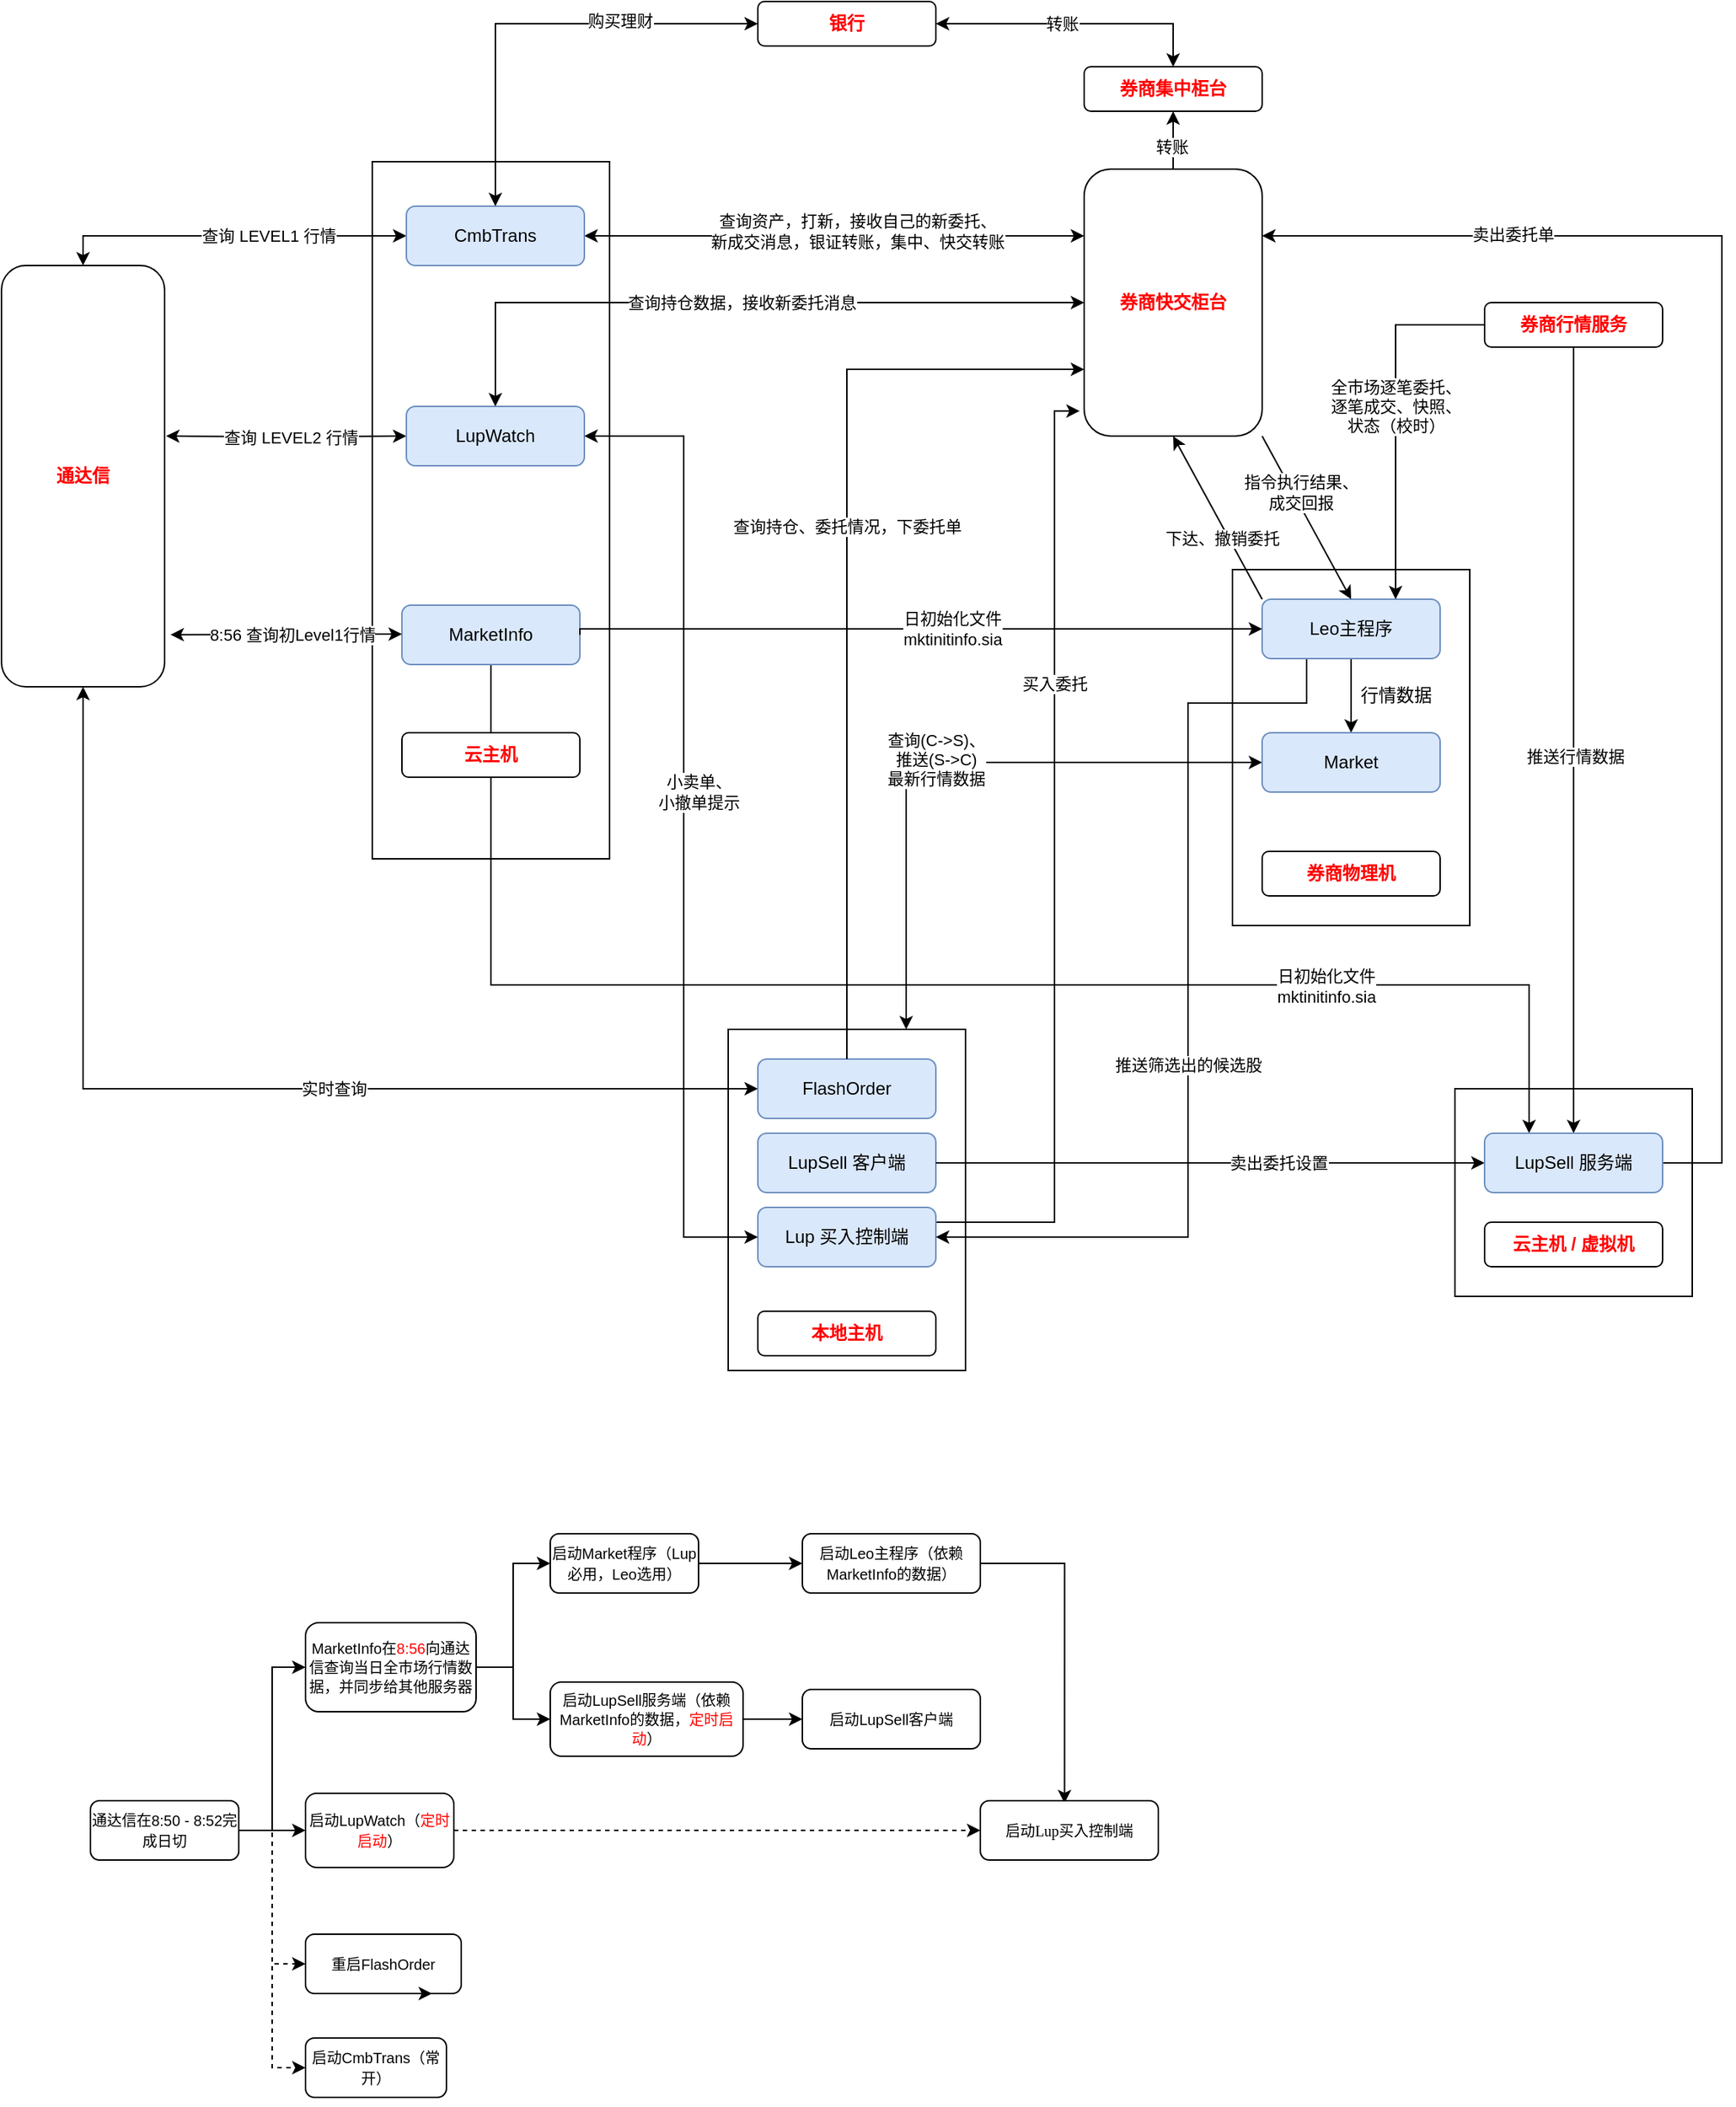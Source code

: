 <mxfile version="14.8.4" type="github">
  <diagram id="zWjm_z63V3XgTVhYP8XZ" name="Page-1">
    <mxGraphModel dx="1055" dy="600" grid="1" gridSize="10" guides="1" tooltips="1" connect="1" arrows="1" fold="1" page="1" pageScale="1" pageWidth="1200" pageHeight="1920" math="0" shadow="0">
      <root>
        <mxCell id="0" />
        <mxCell id="1" parent="0" />
        <mxCell id="GFzgaptC59pULxbVYTi3-101" value="" style="rounded=0;whiteSpace=wrap;html=1;" parent="1" vertex="1">
          <mxGeometry x="1010" y="840" width="160" height="140" as="geometry" />
        </mxCell>
        <mxCell id="GFzgaptC59pULxbVYTi3-2" value="" style="rounded=0;whiteSpace=wrap;html=1;" parent="1" vertex="1">
          <mxGeometry x="520" y="800" width="160" height="230" as="geometry" />
        </mxCell>
        <mxCell id="GFzgaptC59pULxbVYTi3-75" style="edgeStyle=orthogonalEdgeStyle;rounded=0;orthogonalLoop=1;jettySize=auto;html=1;exitX=0;exitY=0.5;exitDx=0;exitDy=0;entryX=0.5;entryY=1;entryDx=0;entryDy=0;fontColor=#FF0000;startArrow=classic;startFill=1;" parent="1" source="GFzgaptC59pULxbVYTi3-3" target="GFzgaptC59pULxbVYTi3-17" edge="1">
          <mxGeometry relative="1" as="geometry" />
        </mxCell>
        <mxCell id="GFzgaptC59pULxbVYTi3-76" value="实时查询" style="edgeLabel;html=1;align=center;verticalAlign=middle;resizable=0;points=[];" parent="GFzgaptC59pULxbVYTi3-75" vertex="1" connectable="0">
          <mxGeometry x="0.005" y="1" relative="1" as="geometry">
            <mxPoint x="79" y="-1" as="offset" />
          </mxGeometry>
        </mxCell>
        <mxCell id="GFzgaptC59pULxbVYTi3-3" value="FlashOrder" style="rounded=1;whiteSpace=wrap;html=1;fillColor=#dae8fc;strokeColor=#6c8ebf;" parent="1" vertex="1">
          <mxGeometry x="540" y="820" width="120" height="40" as="geometry" />
        </mxCell>
        <mxCell id="GFzgaptC59pULxbVYTi3-4" value="LupSell 客户端" style="rounded=1;whiteSpace=wrap;html=1;fillColor=#dae8fc;strokeColor=#6c8ebf;" parent="1" vertex="1">
          <mxGeometry x="540" y="870" width="120" height="40" as="geometry" />
        </mxCell>
        <mxCell id="GFzgaptC59pULxbVYTi3-56" style="edgeStyle=orthogonalEdgeStyle;rounded=0;orthogonalLoop=1;jettySize=auto;html=1;exitX=1;exitY=0.25;exitDx=0;exitDy=0;startArrow=none;startFill=0;entryX=-0.025;entryY=0.906;entryDx=0;entryDy=0;entryPerimeter=0;" parent="1" source="GFzgaptC59pULxbVYTi3-5" target="GFzgaptC59pULxbVYTi3-18" edge="1">
          <mxGeometry relative="1" as="geometry">
            <mxPoint x="660" y="955" as="sourcePoint" />
            <mxPoint x="800" y="400" as="targetPoint" />
            <Array as="points">
              <mxPoint x="740" y="930" />
              <mxPoint x="740" y="383" />
            </Array>
          </mxGeometry>
        </mxCell>
        <mxCell id="GFzgaptC59pULxbVYTi3-58" value="买入委托" style="edgeLabel;html=1;align=center;verticalAlign=middle;resizable=0;points=[];" parent="GFzgaptC59pULxbVYTi3-56" vertex="1" connectable="0">
          <mxGeometry x="-0.495" y="-2" relative="1" as="geometry">
            <mxPoint x="-2" y="-281" as="offset" />
          </mxGeometry>
        </mxCell>
        <mxCell id="GFzgaptC59pULxbVYTi3-5" value="Lup 买入控制端" style="rounded=1;whiteSpace=wrap;html=1;fillColor=#dae8fc;strokeColor=#6c8ebf;" parent="1" vertex="1">
          <mxGeometry x="540" y="920" width="120" height="40" as="geometry" />
        </mxCell>
        <mxCell id="GFzgaptC59pULxbVYTi3-7" value="" style="rounded=0;whiteSpace=wrap;html=1;" parent="1" vertex="1">
          <mxGeometry x="280" y="215" width="160" height="470" as="geometry" />
        </mxCell>
        <mxCell id="GFzgaptC59pULxbVYTi3-39" style="edgeStyle=orthogonalEdgeStyle;rounded=0;orthogonalLoop=1;jettySize=auto;html=1;exitX=1;exitY=0.5;exitDx=0;exitDy=0;entryX=0;entryY=0.25;entryDx=0;entryDy=0;startArrow=classic;startFill=1;" parent="1" source="GFzgaptC59pULxbVYTi3-8" target="GFzgaptC59pULxbVYTi3-18" edge="1">
          <mxGeometry relative="1" as="geometry">
            <Array as="points">
              <mxPoint x="460" y="265" />
              <mxPoint x="460" y="265" />
            </Array>
          </mxGeometry>
        </mxCell>
        <mxCell id="GFzgaptC59pULxbVYTi3-84" value="查询资产，打新，接收自己的新委托、&lt;br&gt;新成交消息，银证转账，集中、快交转账" style="edgeLabel;html=1;align=center;verticalAlign=middle;resizable=0;points=[];" parent="GFzgaptC59pULxbVYTi3-39" vertex="1" connectable="0">
          <mxGeometry x="0.216" relative="1" as="geometry">
            <mxPoint x="-21" y="-3" as="offset" />
          </mxGeometry>
        </mxCell>
        <mxCell id="GFzgaptC59pULxbVYTi3-44" style="edgeStyle=orthogonalEdgeStyle;rounded=0;orthogonalLoop=1;jettySize=auto;html=1;entryX=0;entryY=0.5;entryDx=0;entryDy=0;startArrow=classic;startFill=1;" parent="1" target="GFzgaptC59pULxbVYTi3-10" edge="1">
          <mxGeometry relative="1" as="geometry">
            <mxPoint x="141" y="400" as="sourcePoint" />
            <Array as="points" />
          </mxGeometry>
        </mxCell>
        <mxCell id="GFzgaptC59pULxbVYTi3-80" value="查询 LEVEL2 行情" style="edgeLabel;html=1;align=center;verticalAlign=middle;resizable=0;points=[];" parent="GFzgaptC59pULxbVYTi3-44" vertex="1" connectable="0">
          <mxGeometry x="-0.06" y="1" relative="1" as="geometry">
            <mxPoint x="7" y="1" as="offset" />
          </mxGeometry>
        </mxCell>
        <mxCell id="GFzgaptC59pULxbVYTi3-48" style="edgeStyle=orthogonalEdgeStyle;rounded=0;orthogonalLoop=1;jettySize=auto;html=1;exitX=0.5;exitY=0;exitDx=0;exitDy=0;entryX=0.5;entryY=1;entryDx=0;entryDy=0;startArrow=none;startFill=0;" parent="1" source="GFzgaptC59pULxbVYTi3-18" target="GFzgaptC59pULxbVYTi3-86" edge="1">
          <mxGeometry relative="1" as="geometry" />
        </mxCell>
        <mxCell id="GFzgaptC59pULxbVYTi3-49" value="转账" style="edgeLabel;html=1;align=center;verticalAlign=middle;resizable=0;points=[];" parent="GFzgaptC59pULxbVYTi3-48" vertex="1" connectable="0">
          <mxGeometry x="0.163" y="1" relative="1" as="geometry">
            <mxPoint y="7" as="offset" />
          </mxGeometry>
        </mxCell>
        <mxCell id="GFzgaptC59pULxbVYTi3-91" style="edgeStyle=orthogonalEdgeStyle;rounded=0;orthogonalLoop=1;jettySize=auto;html=1;exitX=0;exitY=0.5;exitDx=0;exitDy=0;entryX=0.5;entryY=0;entryDx=0;entryDy=0;fontColor=#FF0000;startArrow=classic;startFill=1;" parent="1" source="GFzgaptC59pULxbVYTi3-8" target="GFzgaptC59pULxbVYTi3-17" edge="1">
          <mxGeometry relative="1" as="geometry">
            <Array as="points">
              <mxPoint x="85" y="265" />
            </Array>
          </mxGeometry>
        </mxCell>
        <mxCell id="GFzgaptC59pULxbVYTi3-93" value="查询 LEVEL1 行情" style="edgeLabel;html=1;align=center;verticalAlign=middle;resizable=0;points=[];" parent="GFzgaptC59pULxbVYTi3-91" vertex="1" connectable="0">
          <mxGeometry x="-0.216" relative="1" as="geometry">
            <mxPoint as="offset" />
          </mxGeometry>
        </mxCell>
        <mxCell id="GFzgaptC59pULxbVYTi3-8" value="CmbTrans" style="rounded=1;whiteSpace=wrap;html=1;fillColor=#dae8fc;strokeColor=#6c8ebf;" parent="1" vertex="1">
          <mxGeometry x="303" y="245" width="120" height="40" as="geometry" />
        </mxCell>
        <mxCell id="9MpZREbGWWfROIw2DjPy-7" style="edgeStyle=orthogonalEdgeStyle;rounded=0;orthogonalLoop=1;jettySize=auto;html=1;exitX=0.5;exitY=1;exitDx=0;exitDy=0;entryX=0.25;entryY=0;entryDx=0;entryDy=0;shadow=0;startArrow=none;startFill=0;" parent="1" source="GFzgaptC59pULxbVYTi3-9" target="GFzgaptC59pULxbVYTi3-71" edge="1">
          <mxGeometry relative="1" as="geometry">
            <Array as="points">
              <mxPoint x="360" y="770" />
              <mxPoint x="1060" y="770" />
            </Array>
          </mxGeometry>
        </mxCell>
        <mxCell id="9MpZREbGWWfROIw2DjPy-8" value="日初始化文件&lt;br&gt;mktinitinfo.sia" style="edgeLabel;html=1;align=center;verticalAlign=middle;resizable=0;points=[];" parent="9MpZREbGWWfROIw2DjPy-7" vertex="1" connectable="0">
          <mxGeometry x="0.449" y="-1" relative="1" as="geometry">
            <mxPoint x="43" as="offset" />
          </mxGeometry>
        </mxCell>
        <mxCell id="GFzgaptC59pULxbVYTi3-9" value="MarketInfo" style="rounded=1;whiteSpace=wrap;html=1;fillColor=#dae8fc;strokeColor=#6c8ebf;" parent="1" vertex="1">
          <mxGeometry x="300" y="514" width="120" height="40" as="geometry" />
        </mxCell>
        <mxCell id="GFzgaptC59pULxbVYTi3-10" value="LupWatch" style="rounded=1;whiteSpace=wrap;html=1;fillColor=#dae8fc;strokeColor=#6c8ebf;" parent="1" vertex="1">
          <mxGeometry x="303" y="380" width="120" height="40" as="geometry" />
        </mxCell>
        <mxCell id="GFzgaptC59pULxbVYTi3-12" value="" style="rounded=0;whiteSpace=wrap;html=1;" parent="1" vertex="1">
          <mxGeometry x="860" y="490" width="160" height="240" as="geometry" />
        </mxCell>
        <mxCell id="GFzgaptC59pULxbVYTi3-11" value="券商物理机" style="rounded=1;whiteSpace=wrap;html=1;fontColor=#FF0000;fontStyle=1" parent="1" vertex="1">
          <mxGeometry x="880" y="680" width="120" height="30" as="geometry" />
        </mxCell>
        <mxCell id="GFzgaptC59pULxbVYTi3-20" style="edgeStyle=orthogonalEdgeStyle;rounded=0;orthogonalLoop=1;jettySize=auto;html=1;exitX=0.5;exitY=1;exitDx=0;exitDy=0;entryX=0.5;entryY=0;entryDx=0;entryDy=0;" parent="1" source="GFzgaptC59pULxbVYTi3-13" target="GFzgaptC59pULxbVYTi3-14" edge="1">
          <mxGeometry relative="1" as="geometry" />
        </mxCell>
        <mxCell id="GFzgaptC59pULxbVYTi3-22" style="rounded=0;orthogonalLoop=1;jettySize=auto;html=1;exitX=0;exitY=0;exitDx=0;exitDy=0;entryX=0.5;entryY=1;entryDx=0;entryDy=0;startArrow=none;startFill=0;" parent="1" source="GFzgaptC59pULxbVYTi3-13" target="GFzgaptC59pULxbVYTi3-18" edge="1">
          <mxGeometry relative="1" as="geometry" />
        </mxCell>
        <mxCell id="GFzgaptC59pULxbVYTi3-23" value="下达、撤销委托" style="edgeLabel;html=1;align=center;verticalAlign=middle;resizable=0;points=[];" parent="GFzgaptC59pULxbVYTi3-22" vertex="1" connectable="0">
          <mxGeometry x="-0.215" y="4" relative="1" as="geometry">
            <mxPoint as="offset" />
          </mxGeometry>
        </mxCell>
        <mxCell id="9MpZREbGWWfROIw2DjPy-3" style="edgeStyle=orthogonalEdgeStyle;rounded=0;orthogonalLoop=1;jettySize=auto;html=1;exitX=0.25;exitY=1;exitDx=0;exitDy=0;entryX=1;entryY=0.5;entryDx=0;entryDy=0;startArrow=none;startFill=0;fillColor=#e51400;" parent="1" source="GFzgaptC59pULxbVYTi3-13" target="GFzgaptC59pULxbVYTi3-5" edge="1">
          <mxGeometry relative="1" as="geometry">
            <Array as="points">
              <mxPoint x="910" y="580" />
              <mxPoint x="830" y="580" />
              <mxPoint x="830" y="940" />
            </Array>
          </mxGeometry>
        </mxCell>
        <mxCell id="9MpZREbGWWfROIw2DjPy-4" value="推送筛选出的候选股" style="edgeLabel;html=1;align=center;verticalAlign=middle;resizable=0;points=[];" parent="9MpZREbGWWfROIw2DjPy-3" vertex="1" connectable="0">
          <mxGeometry x="-0.11" relative="1" as="geometry">
            <mxPoint y="69" as="offset" />
          </mxGeometry>
        </mxCell>
        <mxCell id="GFzgaptC59pULxbVYTi3-13" value="Leo主程序" style="rounded=1;whiteSpace=wrap;html=1;fillColor=#dae8fc;strokeColor=#6c8ebf;" parent="1" vertex="1">
          <mxGeometry x="880" y="510" width="120" height="40" as="geometry" />
        </mxCell>
        <mxCell id="GFzgaptC59pULxbVYTi3-46" style="edgeStyle=orthogonalEdgeStyle;rounded=0;orthogonalLoop=1;jettySize=auto;html=1;exitX=0;exitY=0.5;exitDx=0;exitDy=0;entryX=0.75;entryY=0;entryDx=0;entryDy=0;startArrow=classic;startFill=1;" parent="1" source="GFzgaptC59pULxbVYTi3-14" target="GFzgaptC59pULxbVYTi3-2" edge="1">
          <mxGeometry relative="1" as="geometry" />
        </mxCell>
        <mxCell id="GFzgaptC59pULxbVYTi3-54" value="查询(C-&amp;gt;S)、&lt;br&gt;推送(S-&amp;gt;C)&lt;br&gt;最新行情数据" style="edgeLabel;html=1;align=center;verticalAlign=middle;resizable=0;points=[];" parent="GFzgaptC59pULxbVYTi3-46" vertex="1" connectable="0">
          <mxGeometry x="0.505" y="3" relative="1" as="geometry">
            <mxPoint x="17" y="-78" as="offset" />
          </mxGeometry>
        </mxCell>
        <mxCell id="GFzgaptC59pULxbVYTi3-14" value="Market" style="rounded=1;whiteSpace=wrap;html=1;fillColor=#dae8fc;strokeColor=#6c8ebf;" parent="1" vertex="1">
          <mxGeometry x="880" y="600" width="120" height="40" as="geometry" />
        </mxCell>
        <mxCell id="GFzgaptC59pULxbVYTi3-34" style="edgeStyle=orthogonalEdgeStyle;rounded=0;orthogonalLoop=1;jettySize=auto;html=1;exitX=0;exitY=0.5;exitDx=0;exitDy=0;entryX=0.5;entryY=0;entryDx=0;entryDy=0;startArrow=classic;startFill=1;" parent="1" source="GFzgaptC59pULxbVYTi3-47" target="GFzgaptC59pULxbVYTi3-8" edge="1">
          <mxGeometry relative="1" as="geometry" />
        </mxCell>
        <mxCell id="GFzgaptC59pULxbVYTi3-35" value="购买理财" style="edgeLabel;html=1;align=center;verticalAlign=middle;resizable=0;points=[];" parent="GFzgaptC59pULxbVYTi3-34" vertex="1" connectable="0">
          <mxGeometry x="-0.092" y="3" relative="1" as="geometry">
            <mxPoint x="43" y="-5" as="offset" />
          </mxGeometry>
        </mxCell>
        <mxCell id="GFzgaptC59pULxbVYTi3-41" style="edgeStyle=orthogonalEdgeStyle;rounded=0;orthogonalLoop=1;jettySize=auto;html=1;startArrow=classic;startFill=1;exitX=1.036;exitY=0.938;exitDx=0;exitDy=0;exitPerimeter=0;" parent="1" edge="1">
          <mxGeometry relative="1" as="geometry">
            <mxPoint x="143.96" y="533.892" as="sourcePoint" />
            <Array as="points">
              <mxPoint x="144" y="533.5" />
            </Array>
            <mxPoint x="300" y="533.5" as="targetPoint" />
          </mxGeometry>
        </mxCell>
        <mxCell id="GFzgaptC59pULxbVYTi3-42" value="8:56 查询初Level1行情" style="edgeLabel;html=1;align=center;verticalAlign=middle;resizable=0;points=[];" parent="GFzgaptC59pULxbVYTi3-41" vertex="1" connectable="0">
          <mxGeometry x="-0.24" y="1" relative="1" as="geometry">
            <mxPoint x="22" y="1" as="offset" />
          </mxGeometry>
        </mxCell>
        <mxCell id="GFzgaptC59pULxbVYTi3-17" value="通达信" style="rounded=1;whiteSpace=wrap;html=1;fontColor=#FF0000;fontStyle=1" parent="1" vertex="1">
          <mxGeometry x="30" y="285" width="110" height="284" as="geometry" />
        </mxCell>
        <mxCell id="GFzgaptC59pULxbVYTi3-25" style="edgeStyle=none;rounded=0;orthogonalLoop=1;jettySize=auto;html=1;exitX=1;exitY=1;exitDx=0;exitDy=0;entryX=0.5;entryY=0;entryDx=0;entryDy=0;startArrow=none;startFill=0;" parent="1" source="GFzgaptC59pULxbVYTi3-18" target="GFzgaptC59pULxbVYTi3-13" edge="1">
          <mxGeometry relative="1" as="geometry" />
        </mxCell>
        <mxCell id="GFzgaptC59pULxbVYTi3-27" value="指令执行结果、&lt;br&gt;成交回报" style="edgeLabel;html=1;align=center;verticalAlign=middle;resizable=0;points=[];" parent="GFzgaptC59pULxbVYTi3-25" vertex="1" connectable="0">
          <mxGeometry x="-0.277" y="4" relative="1" as="geometry">
            <mxPoint as="offset" />
          </mxGeometry>
        </mxCell>
        <mxCell id="GFzgaptC59pULxbVYTi3-81" style="edgeStyle=orthogonalEdgeStyle;rounded=0;orthogonalLoop=1;jettySize=auto;html=1;exitX=0;exitY=0.5;exitDx=0;exitDy=0;fontColor=#FF0000;startArrow=classic;startFill=1;" parent="1" source="GFzgaptC59pULxbVYTi3-18" edge="1">
          <mxGeometry relative="1" as="geometry">
            <Array as="points">
              <mxPoint x="363" y="310" />
            </Array>
            <mxPoint x="363" y="380" as="targetPoint" />
          </mxGeometry>
        </mxCell>
        <mxCell id="GFzgaptC59pULxbVYTi3-82" value="查询持仓数据，接收新委托消息" style="edgeLabel;html=1;align=center;verticalAlign=middle;resizable=0;points=[];" parent="GFzgaptC59pULxbVYTi3-81" vertex="1" connectable="0">
          <mxGeometry x="-0.38" y="3" relative="1" as="geometry">
            <mxPoint x="-86" y="-3" as="offset" />
          </mxGeometry>
        </mxCell>
        <mxCell id="GFzgaptC59pULxbVYTi3-18" value="券商快交柜台" style="rounded=1;whiteSpace=wrap;html=1;fontStyle=1;fontColor=#FF0000;" parent="1" vertex="1">
          <mxGeometry x="760" y="220" width="120" height="180" as="geometry" />
        </mxCell>
        <mxCell id="GFzgaptC59pULxbVYTi3-28" style="edgeStyle=orthogonalEdgeStyle;rounded=0;orthogonalLoop=1;jettySize=auto;html=1;exitX=0;exitY=0.5;exitDx=0;exitDy=0;entryX=0.75;entryY=0;entryDx=0;entryDy=0;startArrow=none;startFill=0;" parent="1" source="GFzgaptC59pULxbVYTi3-19" target="GFzgaptC59pULxbVYTi3-13" edge="1">
          <mxGeometry relative="1" as="geometry" />
        </mxCell>
        <mxCell id="GFzgaptC59pULxbVYTi3-30" value="全市场逐笔委托、&lt;br&gt;逐笔成交、快照、&lt;br&gt;状态（校时）" style="edgeLabel;html=1;align=center;verticalAlign=middle;resizable=0;points=[];" parent="GFzgaptC59pULxbVYTi3-28" vertex="1" connectable="0">
          <mxGeometry x="-0.414" y="3" relative="1" as="geometry">
            <mxPoint x="-3" y="43" as="offset" />
          </mxGeometry>
        </mxCell>
        <mxCell id="GFzgaptC59pULxbVYTi3-19" value="券商行情服务" style="rounded=1;whiteSpace=wrap;html=1;fontColor=#FF0000;fontStyle=1" parent="1" vertex="1">
          <mxGeometry x="1030" y="310" width="120" height="30" as="geometry" />
        </mxCell>
        <mxCell id="GFzgaptC59pULxbVYTi3-36" value="行情数据" style="text;html=1;resizable=0;autosize=1;align=center;verticalAlign=middle;points=[];fillColor=none;strokeColor=none;rounded=0;" parent="1" vertex="1">
          <mxGeometry x="940" y="565" width="60" height="20" as="geometry" />
        </mxCell>
        <mxCell id="GFzgaptC59pULxbVYTi3-47" value="银行" style="rounded=1;whiteSpace=wrap;html=1;fontColor=#FF0000;fontStyle=1" parent="1" vertex="1">
          <mxGeometry x="540" y="107" width="120" height="30" as="geometry" />
        </mxCell>
        <mxCell id="GFzgaptC59pULxbVYTi3-51" style="edgeStyle=orthogonalEdgeStyle;rounded=0;orthogonalLoop=1;jettySize=auto;html=1;entryX=0;entryY=0.75;entryDx=0;entryDy=0;startArrow=none;startFill=0;exitX=0.5;exitY=0;exitDx=0;exitDy=0;" parent="1" source="GFzgaptC59pULxbVYTi3-3" target="GFzgaptC59pULxbVYTi3-18" edge="1">
          <mxGeometry relative="1" as="geometry">
            <mxPoint x="650" y="820" as="sourcePoint" />
            <Array as="points">
              <mxPoint x="600" y="355" />
            </Array>
          </mxGeometry>
        </mxCell>
        <mxCell id="GFzgaptC59pULxbVYTi3-77" value="查询持仓、委托情况，下委托单" style="edgeLabel;html=1;align=center;verticalAlign=middle;resizable=0;points=[];" parent="GFzgaptC59pULxbVYTi3-51" vertex="1" connectable="0">
          <mxGeometry x="0.205" y="2" relative="1" as="geometry">
            <mxPoint x="2" y="17" as="offset" />
          </mxGeometry>
        </mxCell>
        <mxCell id="GFzgaptC59pULxbVYTi3-55" style="edgeStyle=orthogonalEdgeStyle;rounded=0;orthogonalLoop=1;jettySize=auto;html=1;exitX=1;exitY=0.5;exitDx=0;exitDy=0;entryX=0;entryY=0.5;entryDx=0;entryDy=0;startArrow=none;startFill=0;" parent="1" source="GFzgaptC59pULxbVYTi3-4" target="GFzgaptC59pULxbVYTi3-71" edge="1">
          <mxGeometry relative="1" as="geometry">
            <Array as="points">
              <mxPoint x="910" y="890" />
              <mxPoint x="910" y="890" />
            </Array>
          </mxGeometry>
        </mxCell>
        <mxCell id="GFzgaptC59pULxbVYTi3-57" value="卖出委托设置" style="edgeLabel;html=1;align=center;verticalAlign=middle;resizable=0;points=[];" parent="GFzgaptC59pULxbVYTi3-55" vertex="1" connectable="0">
          <mxGeometry x="-0.424" y="-1" relative="1" as="geometry">
            <mxPoint x="124" y="-1" as="offset" />
          </mxGeometry>
        </mxCell>
        <mxCell id="GFzgaptC59pULxbVYTi3-68" style="edgeStyle=orthogonalEdgeStyle;rounded=0;orthogonalLoop=1;jettySize=auto;html=1;fontColor=#000000;startArrow=none;startFill=0;exitX=1;exitY=0.5;exitDx=0;exitDy=0;" parent="1" source="GFzgaptC59pULxbVYTi3-9" edge="1">
          <mxGeometry relative="1" as="geometry">
            <mxPoint x="880" y="530" as="targetPoint" />
            <Array as="points">
              <mxPoint x="420" y="530" />
            </Array>
            <mxPoint x="420" y="530" as="sourcePoint" />
          </mxGeometry>
        </mxCell>
        <mxCell id="GFzgaptC59pULxbVYTi3-69" value="日初始化文件&lt;br&gt;mktinitinfo.sia" style="edgeLabel;html=1;align=center;verticalAlign=middle;resizable=0;points=[];fontColor=#000000;" parent="GFzgaptC59pULxbVYTi3-68" vertex="1" connectable="0">
          <mxGeometry x="-0.184" y="2" relative="1" as="geometry">
            <mxPoint x="65" y="2" as="offset" />
          </mxGeometry>
        </mxCell>
        <mxCell id="GFzgaptC59pULxbVYTi3-72" style="edgeStyle=orthogonalEdgeStyle;rounded=0;orthogonalLoop=1;jettySize=auto;html=1;exitX=0.433;exitY=1;exitDx=0;exitDy=0;fontColor=#FF0000;startArrow=none;startFill=0;exitPerimeter=0;entryX=0.5;entryY=0;entryDx=0;entryDy=0;" parent="1" source="GFzgaptC59pULxbVYTi3-19" target="GFzgaptC59pULxbVYTi3-71" edge="1">
          <mxGeometry relative="1" as="geometry">
            <mxPoint x="1090" y="880" as="targetPoint" />
            <Array as="points">
              <mxPoint x="1090" y="340" />
            </Array>
          </mxGeometry>
        </mxCell>
        <mxCell id="9MpZREbGWWfROIw2DjPy-2" value="推送行情数据" style="edgeLabel;html=1;align=center;verticalAlign=middle;resizable=0;points=[];" parent="GFzgaptC59pULxbVYTi3-72" vertex="1" connectable="0">
          <mxGeometry x="0.055" y="1" relative="1" as="geometry">
            <mxPoint as="offset" />
          </mxGeometry>
        </mxCell>
        <mxCell id="GFzgaptC59pULxbVYTi3-73" style="edgeStyle=orthogonalEdgeStyle;rounded=0;orthogonalLoop=1;jettySize=auto;html=1;exitX=1;exitY=0.5;exitDx=0;exitDy=0;fontColor=#FF0000;startArrow=none;startFill=0;entryX=1;entryY=0.25;entryDx=0;entryDy=0;" parent="1" source="GFzgaptC59pULxbVYTi3-71" target="GFzgaptC59pULxbVYTi3-18" edge="1">
          <mxGeometry relative="1" as="geometry">
            <Array as="points">
              <mxPoint x="1190" y="890" />
              <mxPoint x="1190" y="265" />
            </Array>
          </mxGeometry>
        </mxCell>
        <mxCell id="GFzgaptC59pULxbVYTi3-104" value="卖出委托单" style="edgeLabel;html=1;align=center;verticalAlign=middle;resizable=0;points=[];fontColor=#000000;" parent="GFzgaptC59pULxbVYTi3-73" vertex="1" connectable="0">
          <mxGeometry x="0.654" y="-1" relative="1" as="geometry">
            <mxPoint as="offset" />
          </mxGeometry>
        </mxCell>
        <mxCell id="GFzgaptC59pULxbVYTi3-71" value="LupSell 服务端" style="rounded=1;whiteSpace=wrap;html=1;fillColor=#dae8fc;strokeColor=#6c8ebf;" parent="1" vertex="1">
          <mxGeometry x="1030" y="870" width="120" height="40" as="geometry" />
        </mxCell>
        <mxCell id="GFzgaptC59pULxbVYTi3-87" style="edgeStyle=orthogonalEdgeStyle;rounded=0;orthogonalLoop=1;jettySize=auto;html=1;exitX=0.5;exitY=0;exitDx=0;exitDy=0;entryX=1;entryY=0.5;entryDx=0;entryDy=0;fontColor=#FF0000;startArrow=classic;startFill=1;" parent="1" source="GFzgaptC59pULxbVYTi3-86" target="GFzgaptC59pULxbVYTi3-47" edge="1">
          <mxGeometry relative="1" as="geometry" />
        </mxCell>
        <mxCell id="GFzgaptC59pULxbVYTi3-95" value="转账" style="edgeLabel;html=1;align=center;verticalAlign=middle;resizable=0;points=[];" parent="GFzgaptC59pULxbVYTi3-87" vertex="1" connectable="0">
          <mxGeometry x="0.106" relative="1" as="geometry">
            <mxPoint as="offset" />
          </mxGeometry>
        </mxCell>
        <mxCell id="GFzgaptC59pULxbVYTi3-86" value="券商集中柜台" style="rounded=1;whiteSpace=wrap;html=1;fontColor=#FF0000;fontStyle=1;fontSize=12;" parent="1" vertex="1">
          <mxGeometry x="760" y="151" width="120" height="30" as="geometry" />
        </mxCell>
        <mxCell id="GFzgaptC59pULxbVYTi3-6" value="云主机" style="rounded=1;whiteSpace=wrap;html=1;fontColor=#FF0000;fontStyle=1" parent="1" vertex="1">
          <mxGeometry x="300" y="600" width="120" height="30" as="geometry" />
        </mxCell>
        <mxCell id="GFzgaptC59pULxbVYTi3-102" value="云主机 / 虚拟机" style="rounded=1;whiteSpace=wrap;html=1;fontColor=#FF0000;fontStyle=1" parent="1" vertex="1">
          <mxGeometry x="1030" y="930" width="120" height="30" as="geometry" />
        </mxCell>
        <mxCell id="GFzgaptC59pULxbVYTi3-1" value="本地主机" style="rounded=1;whiteSpace=wrap;html=1;fontColor=#FF0000;fontStyle=1" parent="1" vertex="1">
          <mxGeometry x="540" y="990" width="120" height="30" as="geometry" />
        </mxCell>
        <mxCell id="GFzgaptC59pULxbVYTi3-78" style="edgeStyle=orthogonalEdgeStyle;rounded=0;orthogonalLoop=1;jettySize=auto;html=1;exitX=1;exitY=0.5;exitDx=0;exitDy=0;entryX=0;entryY=0.5;entryDx=0;entryDy=0;fontColor=#FF0000;startArrow=classic;startFill=1;" parent="1" source="GFzgaptC59pULxbVYTi3-10" target="GFzgaptC59pULxbVYTi3-5" edge="1">
          <mxGeometry relative="1" as="geometry">
            <Array as="points">
              <mxPoint x="490" y="400" />
              <mxPoint x="490" y="940" />
            </Array>
          </mxGeometry>
        </mxCell>
        <mxCell id="GFzgaptC59pULxbVYTi3-79" value="小卖单、&lt;br&gt;小撤单提示" style="edgeLabel;html=1;align=center;verticalAlign=middle;resizable=0;points=[];" parent="GFzgaptC59pULxbVYTi3-78" vertex="1" connectable="0">
          <mxGeometry x="-0.065" y="-1" relative="1" as="geometry">
            <mxPoint x="11" as="offset" />
          </mxGeometry>
        </mxCell>
        <mxCell id="YGjzsFuAqEHbAgfM_WPp-7" style="edgeStyle=orthogonalEdgeStyle;rounded=0;orthogonalLoop=1;jettySize=auto;html=1;exitX=1;exitY=0.5;exitDx=0;exitDy=0;" parent="1" source="YGjzsFuAqEHbAgfM_WPp-2" target="YGjzsFuAqEHbAgfM_WPp-4" edge="1">
          <mxGeometry relative="1" as="geometry" />
        </mxCell>
        <mxCell id="YGjzsFuAqEHbAgfM_WPp-8" style="edgeStyle=orthogonalEdgeStyle;rounded=0;orthogonalLoop=1;jettySize=auto;html=1;exitX=1;exitY=0.5;exitDx=0;exitDy=0;entryX=0;entryY=0.5;entryDx=0;entryDy=0;" parent="1" source="YGjzsFuAqEHbAgfM_WPp-2" target="YGjzsFuAqEHbAgfM_WPp-3" edge="1">
          <mxGeometry relative="1" as="geometry" />
        </mxCell>
        <mxCell id="YGjzsFuAqEHbAgfM_WPp-9" style="edgeStyle=orthogonalEdgeStyle;rounded=0;orthogonalLoop=1;jettySize=auto;html=1;exitX=1;exitY=0.5;exitDx=0;exitDy=0;entryX=0;entryY=0.5;entryDx=0;entryDy=0;dashed=1;" parent="1" source="YGjzsFuAqEHbAgfM_WPp-2" target="YGjzsFuAqEHbAgfM_WPp-5" edge="1">
          <mxGeometry relative="1" as="geometry" />
        </mxCell>
        <mxCell id="YGjzsFuAqEHbAgfM_WPp-22" style="edgeStyle=orthogonalEdgeStyle;rounded=0;orthogonalLoop=1;jettySize=auto;html=1;exitX=1;exitY=0.5;exitDx=0;exitDy=0;entryX=0;entryY=0.5;entryDx=0;entryDy=0;dashed=1;" parent="1" source="YGjzsFuAqEHbAgfM_WPp-2" target="YGjzsFuAqEHbAgfM_WPp-21" edge="1">
          <mxGeometry relative="1" as="geometry" />
        </mxCell>
        <mxCell id="YGjzsFuAqEHbAgfM_WPp-2" value="&lt;p class=&quot;MsoNormal&quot; style=&quot;line-height: 10.0pt&quot;&gt;&lt;span style=&quot;font-size: 7.5pt&quot;&gt;通达信在&lt;span lang=&quot;EN-US&quot;&gt;8:50 - 8:52&lt;/span&gt;完成日切&lt;span lang=&quot;EN-US&quot;&gt;&lt;/span&gt;&lt;/span&gt;&lt;/p&gt;" style="rounded=1;whiteSpace=wrap;html=1;" parent="1" vertex="1">
          <mxGeometry x="90" y="1320" width="100" height="40" as="geometry" />
        </mxCell>
        <mxCell id="YGjzsFuAqEHbAgfM_WPp-17" style="edgeStyle=orthogonalEdgeStyle;rounded=0;orthogonalLoop=1;jettySize=auto;html=1;exitX=1;exitY=0.5;exitDx=0;exitDy=0;entryX=0;entryY=0.5;entryDx=0;entryDy=0;" parent="1" source="YGjzsFuAqEHbAgfM_WPp-3" target="YGjzsFuAqEHbAgfM_WPp-10" edge="1">
          <mxGeometry relative="1" as="geometry" />
        </mxCell>
        <mxCell id="YGjzsFuAqEHbAgfM_WPp-19" style="edgeStyle=orthogonalEdgeStyle;rounded=0;orthogonalLoop=1;jettySize=auto;html=1;exitX=1;exitY=0.5;exitDx=0;exitDy=0;entryX=0;entryY=0.5;entryDx=0;entryDy=0;" parent="1" source="YGjzsFuAqEHbAgfM_WPp-3" target="YGjzsFuAqEHbAgfM_WPp-12" edge="1">
          <mxGeometry relative="1" as="geometry" />
        </mxCell>
        <mxCell id="YGjzsFuAqEHbAgfM_WPp-3" value="&lt;p class=&quot;MsoNormal&quot; style=&quot;line-height: 10.0pt&quot;&gt;&lt;span lang=&quot;EN-US&quot; style=&quot;font-size: 7.5pt&quot;&gt;MarketInfo&lt;/span&gt;&lt;span style=&quot;font-size: 7.5pt&quot;&gt;在&lt;span lang=&quot;EN-US&quot; style=&quot;color: red&quot;&gt;8:56&lt;/span&gt;向通达信查询当日全市场行情数据，并同步给其他服务器&lt;span lang=&quot;EN-US&quot;&gt;&lt;/span&gt;&lt;/span&gt;&lt;/p&gt;" style="rounded=1;whiteSpace=wrap;html=1;" parent="1" vertex="1">
          <mxGeometry x="235" y="1200" width="115" height="60" as="geometry" />
        </mxCell>
        <mxCell id="YGjzsFuAqEHbAgfM_WPp-15" style="edgeStyle=orthogonalEdgeStyle;rounded=0;orthogonalLoop=1;jettySize=auto;html=1;exitX=1;exitY=0.5;exitDx=0;exitDy=0;entryX=0;entryY=0.5;entryDx=0;entryDy=0;dashed=1;" parent="1" source="YGjzsFuAqEHbAgfM_WPp-4" target="YGjzsFuAqEHbAgfM_WPp-14" edge="1">
          <mxGeometry relative="1" as="geometry" />
        </mxCell>
        <mxCell id="YGjzsFuAqEHbAgfM_WPp-4" value="&lt;p class=&quot;MsoNormal&quot; style=&quot;line-height: 10.0pt&quot;&gt;&lt;span style=&quot;font-size: 7.5pt&quot;&gt;启动&lt;span lang=&quot;EN-US&quot;&gt;LupWatch&lt;/span&gt;（&lt;font color=&quot;#ff0000&quot;&gt;定时&lt;/font&gt;&lt;span style=&quot;color: red&quot;&gt;启动&lt;/span&gt;）&lt;span lang=&quot;EN-US&quot;&gt;&lt;/span&gt;&lt;/span&gt;&lt;/p&gt;" style="rounded=1;whiteSpace=wrap;html=1;" parent="1" vertex="1">
          <mxGeometry x="235" y="1315" width="100" height="50" as="geometry" />
        </mxCell>
        <mxCell id="YGjzsFuAqEHbAgfM_WPp-5" value="&lt;p class=&quot;MsoNormal&quot; style=&quot;line-height: 10.0pt&quot;&gt;&lt;span style=&quot;font-size: 7.5pt&quot;&gt;重启&lt;span lang=&quot;EN-US&quot;&gt;FlashOrder&lt;/span&gt;&lt;/span&gt;&lt;/p&gt;" style="rounded=1;whiteSpace=wrap;html=1;" parent="1" vertex="1">
          <mxGeometry x="235" y="1410" width="105" height="40" as="geometry" />
        </mxCell>
        <mxCell id="YGjzsFuAqEHbAgfM_WPp-6" style="edgeStyle=orthogonalEdgeStyle;rounded=0;orthogonalLoop=1;jettySize=auto;html=1;exitX=0.75;exitY=1;exitDx=0;exitDy=0;entryX=0.812;entryY=1.021;entryDx=0;entryDy=0;entryPerimeter=0;" parent="1" source="YGjzsFuAqEHbAgfM_WPp-5" target="YGjzsFuAqEHbAgfM_WPp-5" edge="1">
          <mxGeometry relative="1" as="geometry" />
        </mxCell>
        <mxCell id="YGjzsFuAqEHbAgfM_WPp-18" style="edgeStyle=orthogonalEdgeStyle;rounded=0;orthogonalLoop=1;jettySize=auto;html=1;exitX=1;exitY=0.5;exitDx=0;exitDy=0;entryX=0;entryY=0.5;entryDx=0;entryDy=0;" parent="1" source="YGjzsFuAqEHbAgfM_WPp-10" target="YGjzsFuAqEHbAgfM_WPp-11" edge="1">
          <mxGeometry relative="1" as="geometry" />
        </mxCell>
        <mxCell id="YGjzsFuAqEHbAgfM_WPp-10" value="&lt;p class=&quot;MsoNormal&quot; style=&quot;line-height: 10.0pt&quot;&gt;&lt;span style=&quot;font-size: 7.5pt&quot;&gt;启动&lt;span lang=&quot;EN-US&quot;&gt;Market&lt;/span&gt;程序（Lup必用，Leo选用）&lt;span lang=&quot;EN-US&quot;&gt;&lt;/span&gt;&lt;/span&gt;&lt;/p&gt;" style="rounded=1;whiteSpace=wrap;html=1;" parent="1" vertex="1">
          <mxGeometry x="400" y="1140" width="100" height="40" as="geometry" />
        </mxCell>
        <mxCell id="YGjzsFuAqEHbAgfM_WPp-16" style="edgeStyle=orthogonalEdgeStyle;rounded=0;orthogonalLoop=1;jettySize=auto;html=1;exitX=1;exitY=0.5;exitDx=0;exitDy=0;entryX=0.473;entryY=0.043;entryDx=0;entryDy=0;entryPerimeter=0;" parent="1" source="YGjzsFuAqEHbAgfM_WPp-11" target="YGjzsFuAqEHbAgfM_WPp-14" edge="1">
          <mxGeometry relative="1" as="geometry" />
        </mxCell>
        <mxCell id="YGjzsFuAqEHbAgfM_WPp-11" value="&lt;p class=&quot;MsoNormal&quot; style=&quot;line-height: 10.0pt&quot;&gt;&lt;span style=&quot;font-size: 7.5pt&quot;&gt;启动&lt;span lang=&quot;EN-US&quot;&gt;Leo&lt;/span&gt;主程序（依赖&lt;span lang=&quot;EN-US&quot;&gt;MarketInfo&lt;/span&gt;的数据）&lt;span lang=&quot;EN-US&quot;&gt;&lt;/span&gt;&lt;/span&gt;&lt;/p&gt;" style="rounded=1;whiteSpace=wrap;html=1;" parent="1" vertex="1">
          <mxGeometry x="570" y="1140" width="120" height="40" as="geometry" />
        </mxCell>
        <mxCell id="YGjzsFuAqEHbAgfM_WPp-20" style="edgeStyle=orthogonalEdgeStyle;rounded=0;orthogonalLoop=1;jettySize=auto;html=1;exitX=1;exitY=0.5;exitDx=0;exitDy=0;entryX=0;entryY=0.5;entryDx=0;entryDy=0;" parent="1" source="YGjzsFuAqEHbAgfM_WPp-12" target="YGjzsFuAqEHbAgfM_WPp-13" edge="1">
          <mxGeometry relative="1" as="geometry" />
        </mxCell>
        <mxCell id="YGjzsFuAqEHbAgfM_WPp-12" value="&lt;p class=&quot;MsoNormal&quot; style=&quot;line-height: 10.0pt&quot;&gt;&lt;span style=&quot;font-size: 7.5pt&quot;&gt;启动&lt;span lang=&quot;EN-US&quot;&gt;LupSell&lt;/span&gt;服务端（依赖MarketInfo的数据，&lt;font color=&quot;#ff0000&quot;&gt;定时启动&lt;/font&gt;）&lt;span lang=&quot;EN-US&quot;&gt;&lt;/span&gt;&lt;/span&gt;&lt;/p&gt;" style="rounded=1;whiteSpace=wrap;html=1;" parent="1" vertex="1">
          <mxGeometry x="400" y="1240" width="130" height="50" as="geometry" />
        </mxCell>
        <mxCell id="YGjzsFuAqEHbAgfM_WPp-13" value="&lt;p class=&quot;MsoNormal&quot; style=&quot;line-height: 10.0pt&quot;&gt;&lt;span style=&quot;font-size: 7.5pt&quot;&gt;启动&lt;span lang=&quot;EN-US&quot;&gt;LupSell&lt;/span&gt;客户端&lt;span lang=&quot;EN-US&quot;&gt;&lt;/span&gt;&lt;/span&gt;&lt;/p&gt;" style="rounded=1;whiteSpace=wrap;html=1;" parent="1" vertex="1">
          <mxGeometry x="570" y="1245" width="120" height="40" as="geometry" />
        </mxCell>
        <mxCell id="YGjzsFuAqEHbAgfM_WPp-14" value="&lt;p class=&quot;MsoNormal&quot; style=&quot;line-height: 10.0pt&quot;&gt;&lt;span style=&quot;font-size: 7.5pt ; font-family: &amp;#34;dengxian&amp;#34;&quot;&gt;启动&lt;span lang=&quot;EN-US&quot;&gt;Lup&lt;/span&gt;买入控制端&lt;/span&gt;&lt;br&gt;&lt;/p&gt;" style="rounded=1;whiteSpace=wrap;html=1;" parent="1" vertex="1">
          <mxGeometry x="690" y="1320" width="120" height="40" as="geometry" />
        </mxCell>
        <mxCell id="YGjzsFuAqEHbAgfM_WPp-21" value="&lt;p class=&quot;MsoNormal&quot; style=&quot;line-height: 10.0pt&quot;&gt;&lt;span style=&quot;font-size: 7.5pt&quot;&gt;启动CmbTrans（常开）&lt;/span&gt;&lt;/p&gt;" style="rounded=1;whiteSpace=wrap;html=1;" parent="1" vertex="1">
          <mxGeometry x="235" y="1480" width="95" height="40" as="geometry" />
        </mxCell>
      </root>
    </mxGraphModel>
  </diagram>
</mxfile>
